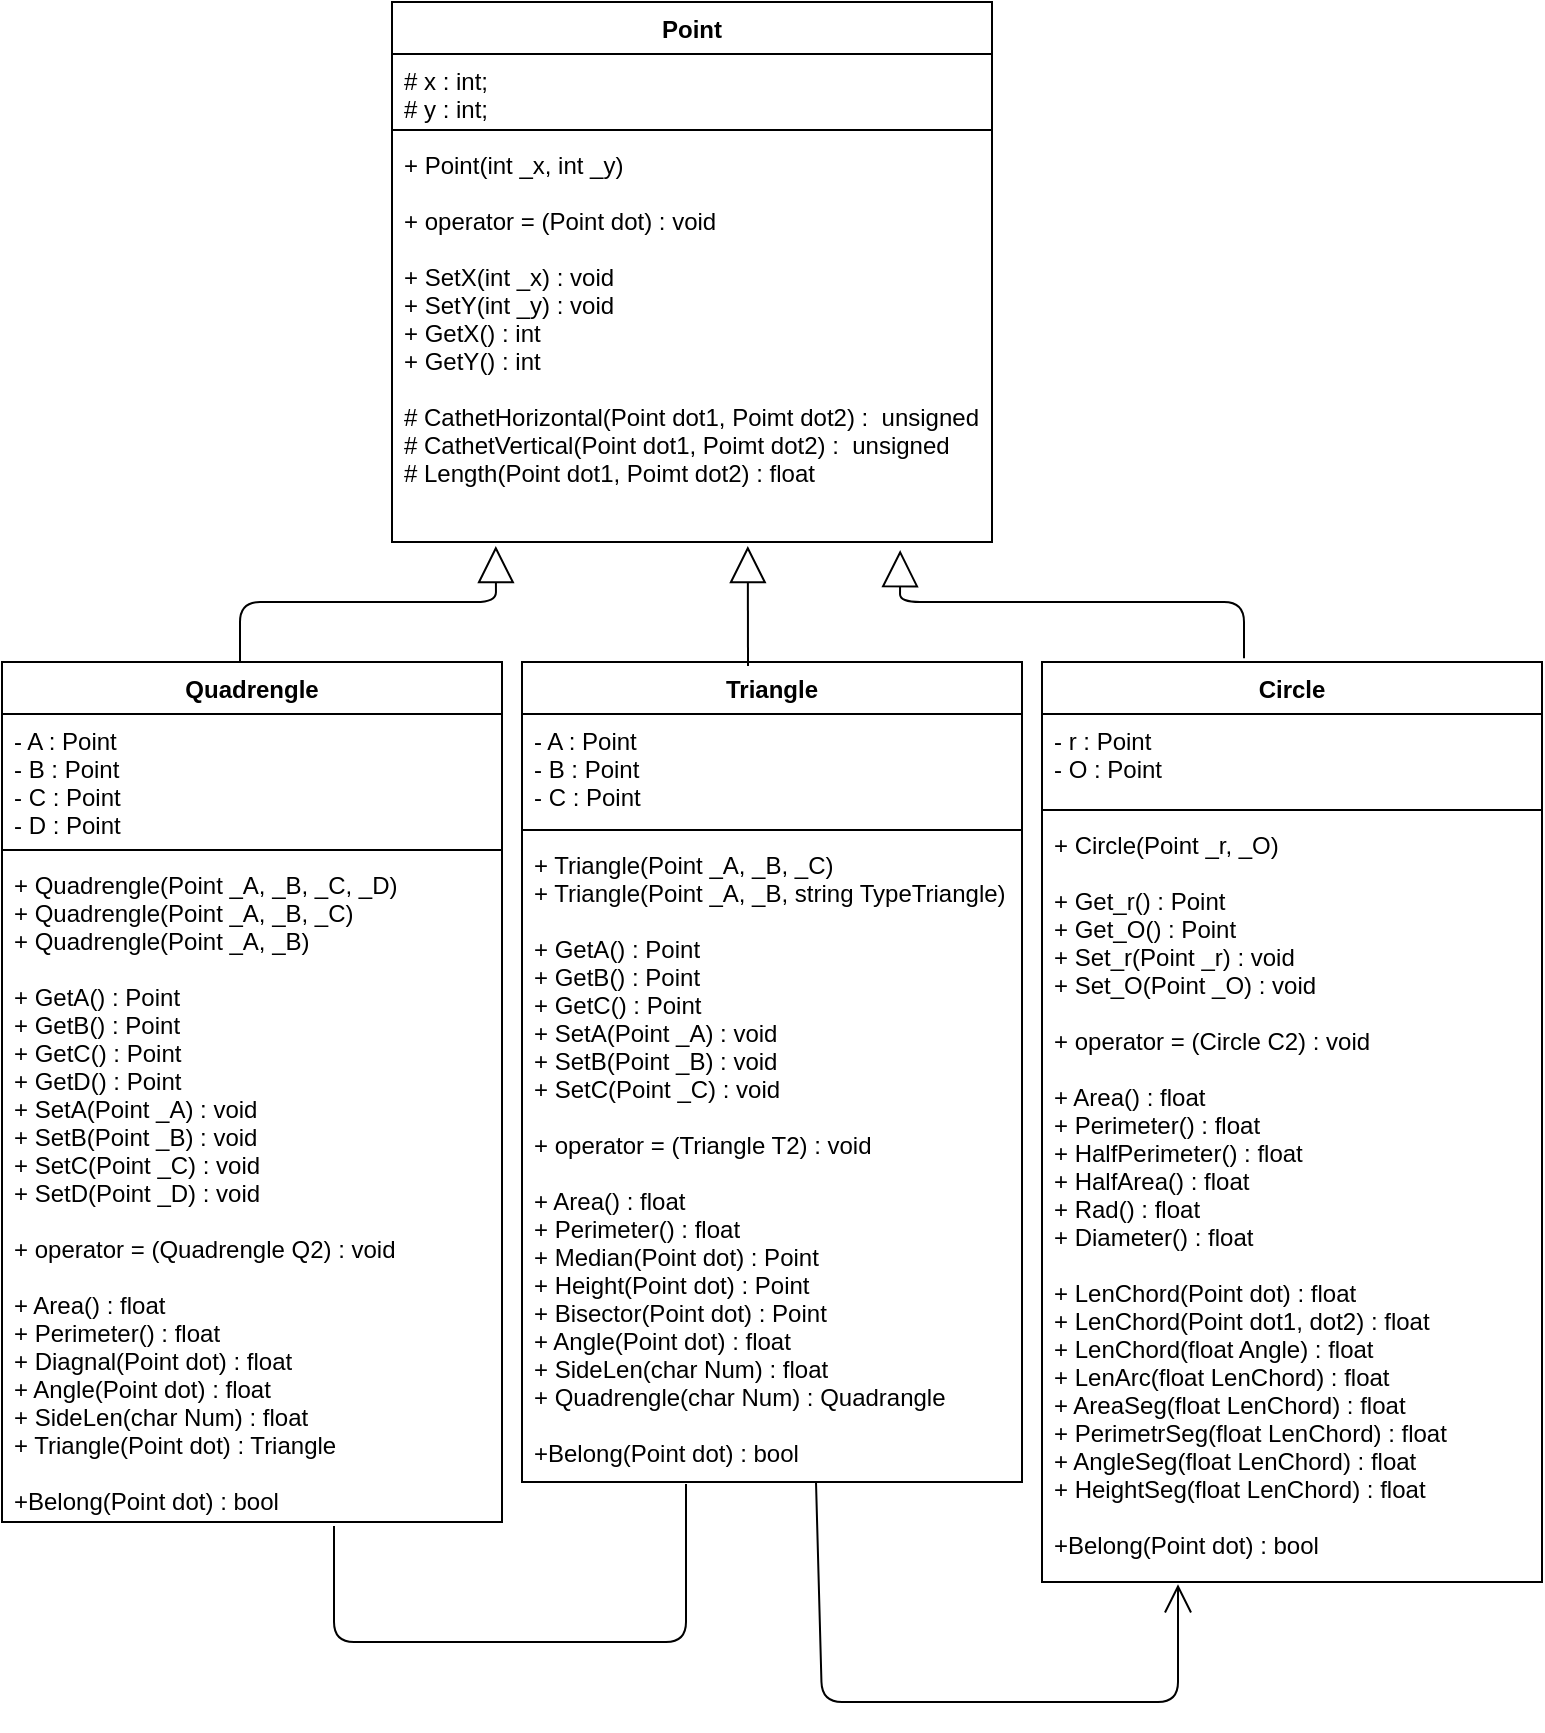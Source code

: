 <mxfile version="12.2.2" type="device" pages="1"><diagram id="SC8gfcgnWcTTP4QlGTLK" name="Страница 1"><mxGraphModel dx="1094" dy="436" grid="1" gridSize="10" guides="1" tooltips="1" connect="1" arrows="1" fold="1" page="1" pageScale="1" pageWidth="827" pageHeight="1169" math="0" shadow="0"><root><mxCell id="0"/><mxCell id="1" parent="0"/><mxCell id="Up7vEMHOviOV7Av3Ovxm-5" value="Point" style="swimlane;fontStyle=1;align=center;verticalAlign=top;childLayout=stackLayout;horizontal=1;startSize=26;horizontalStack=0;resizeParent=1;resizeParentMax=0;resizeLast=0;collapsible=1;marginBottom=0;" parent="1" vertex="1"><mxGeometry x="215" y="30" width="300" height="270" as="geometry"><mxRectangle x="215" y="30" width="60" height="26" as="alternateBounds"/></mxGeometry></mxCell><mxCell id="Up7vEMHOviOV7Av3Ovxm-6" value="# x : int;&#10;# y : int;" style="text;strokeColor=none;fillColor=none;align=left;verticalAlign=top;spacingLeft=4;spacingRight=4;overflow=hidden;rotatable=0;points=[[0,0.5],[1,0.5]];portConstraint=eastwest;" parent="Up7vEMHOviOV7Av3Ovxm-5" vertex="1"><mxGeometry y="26" width="300" height="34" as="geometry"/></mxCell><mxCell id="Up7vEMHOviOV7Av3Ovxm-7" value="" style="line;strokeWidth=1;fillColor=none;align=left;verticalAlign=middle;spacingTop=-1;spacingLeft=3;spacingRight=3;rotatable=0;labelPosition=right;points=[];portConstraint=eastwest;" parent="Up7vEMHOviOV7Av3Ovxm-5" vertex="1"><mxGeometry y="60" width="300" height="8" as="geometry"/></mxCell><mxCell id="Up7vEMHOviOV7Av3Ovxm-8" value="+ Point(int _x, int _y)&#10;&#10;+ operator = (Point dot) : void&#10;&#10;+ SetX(int _x) : void&#10;+ SetY(int _y) : void &#10;+ GetX() : int&#10;+ GetY() : int&#10;&#10;# CathetHorizontal(Point dot1, Poimt dot2) :  unsigned&#10;# CathetVertical(Point dot1, Poimt dot2) :  unsigned&#10;# Length(Point dot1, Poimt dot2) : float" style="text;strokeColor=none;fillColor=none;align=left;verticalAlign=top;spacingLeft=4;spacingRight=4;overflow=hidden;rotatable=0;points=[[0,0.5],[1,0.5]];portConstraint=eastwest;" parent="Up7vEMHOviOV7Av3Ovxm-5" vertex="1"><mxGeometry y="68" width="300" height="202" as="geometry"/></mxCell><mxCell id="Up7vEMHOviOV7Av3Ovxm-9" value="Quadrengle" style="swimlane;fontStyle=1;align=center;verticalAlign=top;childLayout=stackLayout;horizontal=1;startSize=26;horizontalStack=0;resizeParent=1;resizeParentMax=0;resizeLast=0;collapsible=1;marginBottom=0;" parent="1" vertex="1"><mxGeometry x="20" y="360" width="250" height="430" as="geometry"><mxRectangle x="20" y="360" width="100" height="26" as="alternateBounds"/></mxGeometry></mxCell><mxCell id="Up7vEMHOviOV7Av3Ovxm-10" value="- A : Point&#10;- B : Point&#10;- C : Point&#10;- D : Point" style="text;strokeColor=none;fillColor=none;align=left;verticalAlign=top;spacingLeft=4;spacingRight=4;overflow=hidden;rotatable=0;points=[[0,0.5],[1,0.5]];portConstraint=eastwest;" parent="Up7vEMHOviOV7Av3Ovxm-9" vertex="1"><mxGeometry y="26" width="250" height="64" as="geometry"/></mxCell><mxCell id="Up7vEMHOviOV7Av3Ovxm-11" value="" style="line;strokeWidth=1;fillColor=none;align=left;verticalAlign=middle;spacingTop=-1;spacingLeft=3;spacingRight=3;rotatable=0;labelPosition=right;points=[];portConstraint=eastwest;" parent="Up7vEMHOviOV7Av3Ovxm-9" vertex="1"><mxGeometry y="90" width="250" height="8" as="geometry"/></mxCell><mxCell id="Up7vEMHOviOV7Av3Ovxm-12" value="+ Quadrengle(Point _A, _B, _C, _D)&#10;+ Quadrengle(Point _A, _B, _C)&#10;+ Quadrengle(Point _A, _B)&#10;&#10;+ GetA() : Point&#10;+ GetB() : Point&#10;+ GetC() : Point&#10;+ GetD() : Point&#10;+ SetA(Point _A) : void&#10;+ SetB(Point _B) : void&#10;+ SetC(Point _C) : void&#10;+ SetD(Point _D) : void&#10;&#10;+ operator = (Quadrengle Q2) : void&#10;&#10;+ Area() : float&#10;+ Perimeter() : float&#10;+ Diagnal(Point dot) : float&#10;+ Angle(Point dot) : float&#10;+ SideLen(char Num) : float&#10;+ Triangle(Point dot) : Triangle&#10;&#10;+Belong(Point dot) : bool&#10;" style="text;strokeColor=none;fillColor=none;align=left;verticalAlign=top;spacingLeft=4;spacingRight=4;overflow=hidden;rotatable=0;points=[[0,0.5],[1,0.5]];portConstraint=eastwest;" parent="Up7vEMHOviOV7Av3Ovxm-9" vertex="1"><mxGeometry y="98" width="250" height="332" as="geometry"/></mxCell><mxCell id="Up7vEMHOviOV7Av3Ovxm-13" value="Triangle" style="swimlane;fontStyle=1;align=center;verticalAlign=top;childLayout=stackLayout;horizontal=1;startSize=26;horizontalStack=0;resizeParent=1;resizeParentMax=0;resizeLast=0;collapsible=1;marginBottom=0;" parent="1" vertex="1"><mxGeometry x="280" y="360" width="250" height="410" as="geometry"><mxRectangle x="250" y="360" width="80" height="26" as="alternateBounds"/></mxGeometry></mxCell><mxCell id="Up7vEMHOviOV7Av3Ovxm-14" value="- A : Point&#10;- B : Point&#10;- C : Point" style="text;strokeColor=none;fillColor=none;align=left;verticalAlign=top;spacingLeft=4;spacingRight=4;overflow=hidden;rotatable=0;points=[[0,0.5],[1,0.5]];portConstraint=eastwest;" parent="Up7vEMHOviOV7Av3Ovxm-13" vertex="1"><mxGeometry y="26" width="250" height="54" as="geometry"/></mxCell><mxCell id="Up7vEMHOviOV7Av3Ovxm-15" value="" style="line;strokeWidth=1;fillColor=none;align=left;verticalAlign=middle;spacingTop=-1;spacingLeft=3;spacingRight=3;rotatable=0;labelPosition=right;points=[];portConstraint=eastwest;" parent="Up7vEMHOviOV7Av3Ovxm-13" vertex="1"><mxGeometry y="80" width="250" height="8" as="geometry"/></mxCell><mxCell id="Up7vEMHOviOV7Av3Ovxm-16" value="+ Triangle(Point _A, _B, _C)&#10;+ Triangle(Point _A, _B, string TypeTriangle)&#10;&#10;+ GetA() : Point&#10;+ GetB() : Point&#10;+ GetC() : Point&#10;+ SetA(Point _A) : void&#10;+ SetB(Point _B) : void&#10;+ SetC(Point _C) : void&#10;&#10;+ operator = (Triangle T2) : void&#10;&#10;+ Area() : float&#10;+ Perimeter() : float&#10;+ Median(Point dot) : Point&#10;+ Height(Point dot) : Point&#10;+ Bisector(Point dot) : Point&#10;+ Angle(Point dot) : float&#10;+ SideLen(char Num) : float&#10;+ Quadrengle(char Num) : Quadrangle&#10;&#10;+Belong(Point dot) : bool" style="text;strokeColor=none;fillColor=none;align=left;verticalAlign=top;spacingLeft=4;spacingRight=4;overflow=hidden;rotatable=0;points=[[0,0.5],[1,0.5]];portConstraint=eastwest;" parent="Up7vEMHOviOV7Av3Ovxm-13" vertex="1"><mxGeometry y="88" width="250" height="322" as="geometry"/></mxCell><mxCell id="Up7vEMHOviOV7Av3Ovxm-17" value="Circle" style="swimlane;fontStyle=1;align=center;verticalAlign=top;childLayout=stackLayout;horizontal=1;startSize=26;horizontalStack=0;resizeParent=1;resizeParentMax=0;resizeLast=0;collapsible=1;marginBottom=0;" parent="1" vertex="1"><mxGeometry x="540" y="360" width="250" height="460" as="geometry"><mxRectangle x="520" y="360" width="60" height="26" as="alternateBounds"/></mxGeometry></mxCell><mxCell id="Up7vEMHOviOV7Av3Ovxm-18" value="- r : Point&#10;- O : Point" style="text;strokeColor=none;fillColor=none;align=left;verticalAlign=top;spacingLeft=4;spacingRight=4;overflow=hidden;rotatable=0;points=[[0,0.5],[1,0.5]];portConstraint=eastwest;" parent="Up7vEMHOviOV7Av3Ovxm-17" vertex="1"><mxGeometry y="26" width="250" height="44" as="geometry"/></mxCell><mxCell id="Up7vEMHOviOV7Av3Ovxm-19" value="" style="line;strokeWidth=1;fillColor=none;align=left;verticalAlign=middle;spacingTop=-1;spacingLeft=3;spacingRight=3;rotatable=0;labelPosition=right;points=[];portConstraint=eastwest;" parent="Up7vEMHOviOV7Av3Ovxm-17" vertex="1"><mxGeometry y="70" width="250" height="8" as="geometry"/></mxCell><mxCell id="Up7vEMHOviOV7Av3Ovxm-20" value="+ Circle(Point _r, _O)&#10;&#10;+ Get_r() : Point&#10;+ Get_O() : Point&#10;+ Set_r(Point _r) : void&#10;+ Set_O(Point _O) : void&#10;&#10;+ operator = (Circle C2) : void&#10;&#10;+ Area() : float&#10;+ Perimeter() : float&#10;+ HalfPerimeter() : float&#10;+ HalfArea() : float&#10;+ Rad() : float&#10;+ Diameter() : float&#10;&#10;+ LenChord(Point dot) : float&#10;+ LenChord(Point dot1, dot2) : float&#10;+ LenChord(float Angle) : float&#10;+ LenArc(float LenChord) : float&#10;+ AreaSeg(float LenChord) : float&#10;+ PerimetrSeg(float LenChord) : float&#10;+ AngleSeg(float LenChord) : float&#10;+ HeightSeg(float LenChord) : float&#10;&#10;+Belong(Point dot) : bool&#10;&#10;" style="text;strokeColor=none;fillColor=none;align=left;verticalAlign=top;spacingLeft=4;spacingRight=4;overflow=hidden;rotatable=0;points=[[0,0.5],[1,0.5]];portConstraint=eastwest;" parent="Up7vEMHOviOV7Av3Ovxm-17" vertex="1"><mxGeometry y="78" width="250" height="382" as="geometry"/></mxCell><mxCell id="2tKsdqe4UgZqQcgyYyFj-11" value="" style="endArrow=block;endSize=16;endFill=0;html=1;exitX=0.476;exitY=0;exitDx=0;exitDy=0;exitPerimeter=0;entryX=0.173;entryY=1.01;entryDx=0;entryDy=0;entryPerimeter=0;" parent="1" source="Up7vEMHOviOV7Av3Ovxm-9" target="Up7vEMHOviOV7Av3Ovxm-8" edge="1"><mxGeometry width="160" relative="1" as="geometry"><mxPoint x="135" y="329.5" as="sourcePoint"/><mxPoint x="295" y="329.5" as="targetPoint"/><Array as="points"><mxPoint x="139" y="330"/><mxPoint x="267" y="330"/></Array></mxGeometry></mxCell><mxCell id="2tKsdqe4UgZqQcgyYyFj-12" value="" style="endArrow=block;endSize=16;endFill=0;html=1;exitX=0.452;exitY=0.005;exitDx=0;exitDy=0;exitPerimeter=0;entryX=0.593;entryY=1.01;entryDx=0;entryDy=0;entryPerimeter=0;" parent="1" source="Up7vEMHOviOV7Av3Ovxm-13" target="Up7vEMHOviOV7Av3Ovxm-8" edge="1"><mxGeometry width="160" relative="1" as="geometry"><mxPoint x="390" y="329.5" as="sourcePoint"/><mxPoint x="550" y="329.5" as="targetPoint"/></mxGeometry></mxCell><mxCell id="2tKsdqe4UgZqQcgyYyFj-13" value="" style="endArrow=block;endSize=16;endFill=0;html=1;exitX=0.404;exitY=-0.004;exitDx=0;exitDy=0;exitPerimeter=0;entryX=0.847;entryY=1.02;entryDx=0;entryDy=0;entryPerimeter=0;" parent="1" source="Up7vEMHOviOV7Av3Ovxm-17" target="Up7vEMHOviOV7Av3Ovxm-8" edge="1"><mxGeometry x="0.748" y="-181" width="160" relative="1" as="geometry"><mxPoint x="620" y="310" as="sourcePoint"/><mxPoint x="780" y="310" as="targetPoint"/><Array as="points"><mxPoint x="641" y="330"/><mxPoint x="469" y="330"/></Array><mxPoint as="offset"/></mxGeometry></mxCell><mxCell id="2tKsdqe4UgZqQcgyYyFj-15" value="" style="endArrow=open;endFill=1;endSize=12;html=1;entryX=0.272;entryY=1.003;entryDx=0;entryDy=0;entryPerimeter=0;exitX=0.588;exitY=1;exitDx=0;exitDy=0;exitPerimeter=0;" parent="1" source="Up7vEMHOviOV7Av3Ovxm-16" target="Up7vEMHOviOV7Av3Ovxm-20" edge="1"><mxGeometry width="160" relative="1" as="geometry"><mxPoint x="405" y="800" as="sourcePoint"/><mxPoint x="600" y="880" as="targetPoint"/><Array as="points"><mxPoint x="430" y="880"/><mxPoint x="560" y="880"/><mxPoint x="608" y="880"/></Array></mxGeometry></mxCell><mxCell id="2tKsdqe4UgZqQcgyYyFj-16" value="" style="endArrow=none;html=1;edgeStyle=orthogonalEdgeStyle;exitX=0.664;exitY=1.006;exitDx=0;exitDy=0;exitPerimeter=0;entryX=0.328;entryY=1.003;entryDx=0;entryDy=0;entryPerimeter=0;" parent="1" source="Up7vEMHOviOV7Av3Ovxm-12" target="Up7vEMHOviOV7Av3Ovxm-16" edge="1"><mxGeometry relative="1" as="geometry"><mxPoint x="190" y="850" as="sourcePoint"/><mxPoint x="360" y="780" as="targetPoint"/><Array as="points"><mxPoint x="186" y="850"/><mxPoint x="362" y="850"/></Array></mxGeometry></mxCell><mxCell id="2tKsdqe4UgZqQcgyYyFj-17" value="" style="resizable=0;html=1;align=left;verticalAlign=bottom;labelBackgroundColor=#ffffff;fontSize=10;" parent="2tKsdqe4UgZqQcgyYyFj-16" connectable="0" vertex="1"><mxGeometry x="-1" relative="1" as="geometry"/></mxCell><mxCell id="2tKsdqe4UgZqQcgyYyFj-18" value="" style="resizable=0;html=1;align=right;verticalAlign=bottom;labelBackgroundColor=#ffffff;fontSize=10;" parent="2tKsdqe4UgZqQcgyYyFj-16" connectable="0" vertex="1"><mxGeometry x="1" relative="1" as="geometry"/></mxCell></root></mxGraphModel></diagram></mxfile>